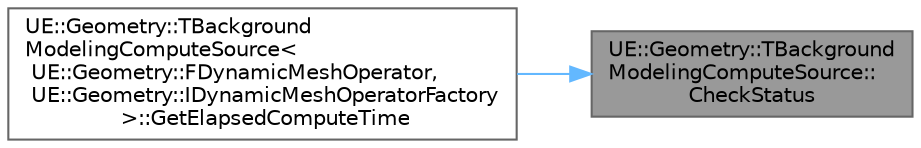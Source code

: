 digraph "UE::Geometry::TBackgroundModelingComputeSource::CheckStatus"
{
 // INTERACTIVE_SVG=YES
 // LATEX_PDF_SIZE
  bgcolor="transparent";
  edge [fontname=Helvetica,fontsize=10,labelfontname=Helvetica,labelfontsize=10];
  node [fontname=Helvetica,fontsize=10,shape=box,height=0.2,width=0.4];
  rankdir="RL";
  Node1 [id="Node000001",label="UE::Geometry::TBackground\lModelingComputeSource::\lCheckStatus",height=0.2,width=0.4,color="gray40", fillcolor="grey60", style="filled", fontcolor="black",tooltip="Return status of the active background computation."];
  Node1 -> Node2 [id="edge1_Node000001_Node000002",dir="back",color="steelblue1",style="solid",tooltip=" "];
  Node2 [id="Node000002",label="UE::Geometry::TBackground\lModelingComputeSource\<\l UE::Geometry::FDynamicMeshOperator,\l UE::Geometry::IDynamicMeshOperatorFactory\l \>::GetElapsedComputeTime",height=0.2,width=0.4,color="grey40", fillcolor="white", style="filled",URL="$d4/dbc/classUE_1_1Geometry_1_1TBackgroundModelingComputeSource.html#a85085f9a792ba5413593043c434a1839",tooltip=" "];
}
